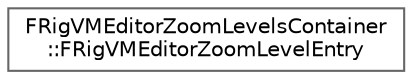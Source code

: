 digraph "Graphical Class Hierarchy"
{
 // INTERACTIVE_SVG=YES
 // LATEX_PDF_SIZE
  bgcolor="transparent";
  edge [fontname=Helvetica,fontsize=10,labelfontname=Helvetica,labelfontsize=10];
  node [fontname=Helvetica,fontsize=10,shape=box,height=0.2,width=0.4];
  rankdir="LR";
  Node0 [id="Node000000",label="FRigVMEditorZoomLevelsContainer\l::FRigVMEditorZoomLevelEntry",height=0.2,width=0.4,color="grey40", fillcolor="white", style="filled",URL="$db/dfb/structFRigVMEditorZoomLevelsContainer_1_1FRigVMEditorZoomLevelEntry.html",tooltip=" "];
}
